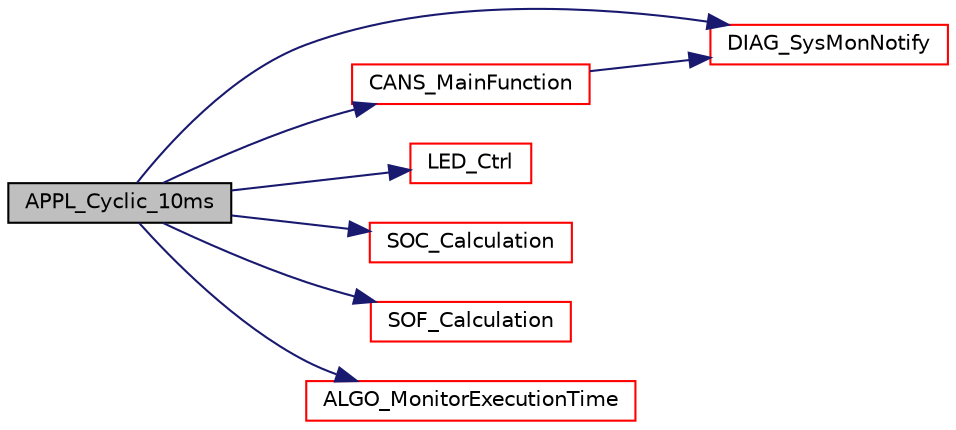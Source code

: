 digraph "APPL_Cyclic_10ms"
{
  edge [fontname="Helvetica",fontsize="10",labelfontname="Helvetica",labelfontsize="10"];
  node [fontname="Helvetica",fontsize="10",shape=record];
  rankdir="LR";
  Node26 [label="APPL_Cyclic_10ms",height=0.2,width=0.4,color="black", fillcolor="grey75", style="filled", fontcolor="black"];
  Node26 -> Node27 [color="midnightblue",fontsize="10",style="solid",fontname="Helvetica"];
  Node27 [label="DIAG_SysMonNotify",height=0.2,width=0.4,color="red", fillcolor="white", style="filled",URL="$diag_8c.html#a7970909aa22bb87427a96c694fbab0e4",tooltip="DIAG_SysMonNotify has to be called in every function using the system monitoring. ..."];
  Node26 -> Node29 [color="midnightblue",fontsize="10",style="solid",fontname="Helvetica"];
  Node29 [label="CANS_MainFunction",height=0.2,width=0.4,color="red", fillcolor="white", style="filled",URL="$cansignal_8c.html#a71e4775d942e6f8392927858d08c2c15"];
  Node29 -> Node27 [color="midnightblue",fontsize="10",style="solid",fontname="Helvetica"];
  Node26 -> Node54 [color="midnightblue",fontsize="10",style="solid",fontname="Helvetica"];
  Node54 [label="LED_Ctrl",height=0.2,width=0.4,color="red", fillcolor="white", style="filled",URL="$led_8c.html#abfc5f852a22844ea0501fad65ed890b7",tooltip="controls the debug LED blinking frequency "];
  Node26 -> Node57 [color="midnightblue",fontsize="10",style="solid",fontname="Helvetica"];
  Node57 [label="SOC_Calculation",height=0.2,width=0.4,color="red", fillcolor="white", style="filled",URL="$sox_8c.html#abed0813a1b1b3be9b72b4fd759e49177",tooltip="integrates current over time to calculate SOC. "];
  Node26 -> Node70 [color="midnightblue",fontsize="10",style="solid",fontname="Helvetica"];
  Node70 [label="SOF_Calculation",height=0.2,width=0.4,color="red", fillcolor="white", style="filled",URL="$sox_8c.html#a0d3de2460654bee13c74c4f0a92df751",tooltip="triggers SOF calculation "];
  Node26 -> Node77 [color="midnightblue",fontsize="10",style="solid",fontname="Helvetica"];
  Node77 [label="ALGO_MonitorExecutionTime",height=0.2,width=0.4,color="red", fillcolor="white", style="filled",URL="$algo_8c.html#a53b5f1045b50af05fd3315d0045c206d",tooltip="monitors the calculation duration of the different algorithms. "];
}

